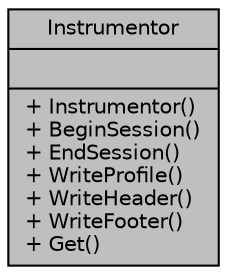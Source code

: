 digraph "Instrumentor"
{
 // LATEX_PDF_SIZE
  edge [fontname="Helvetica",fontsize="10",labelfontname="Helvetica",labelfontsize="10"];
  node [fontname="Helvetica",fontsize="10",shape=record];
  Node1 [label="{Instrumentor\n||+ Instrumentor()\l+ BeginSession()\l+ EndSession()\l+ WriteProfile()\l+ WriteHeader()\l+ WriteFooter()\l+ Get()\l}",height=0.2,width=0.4,color="black", fillcolor="grey75", style="filled", fontcolor="black",tooltip=" "];
}
